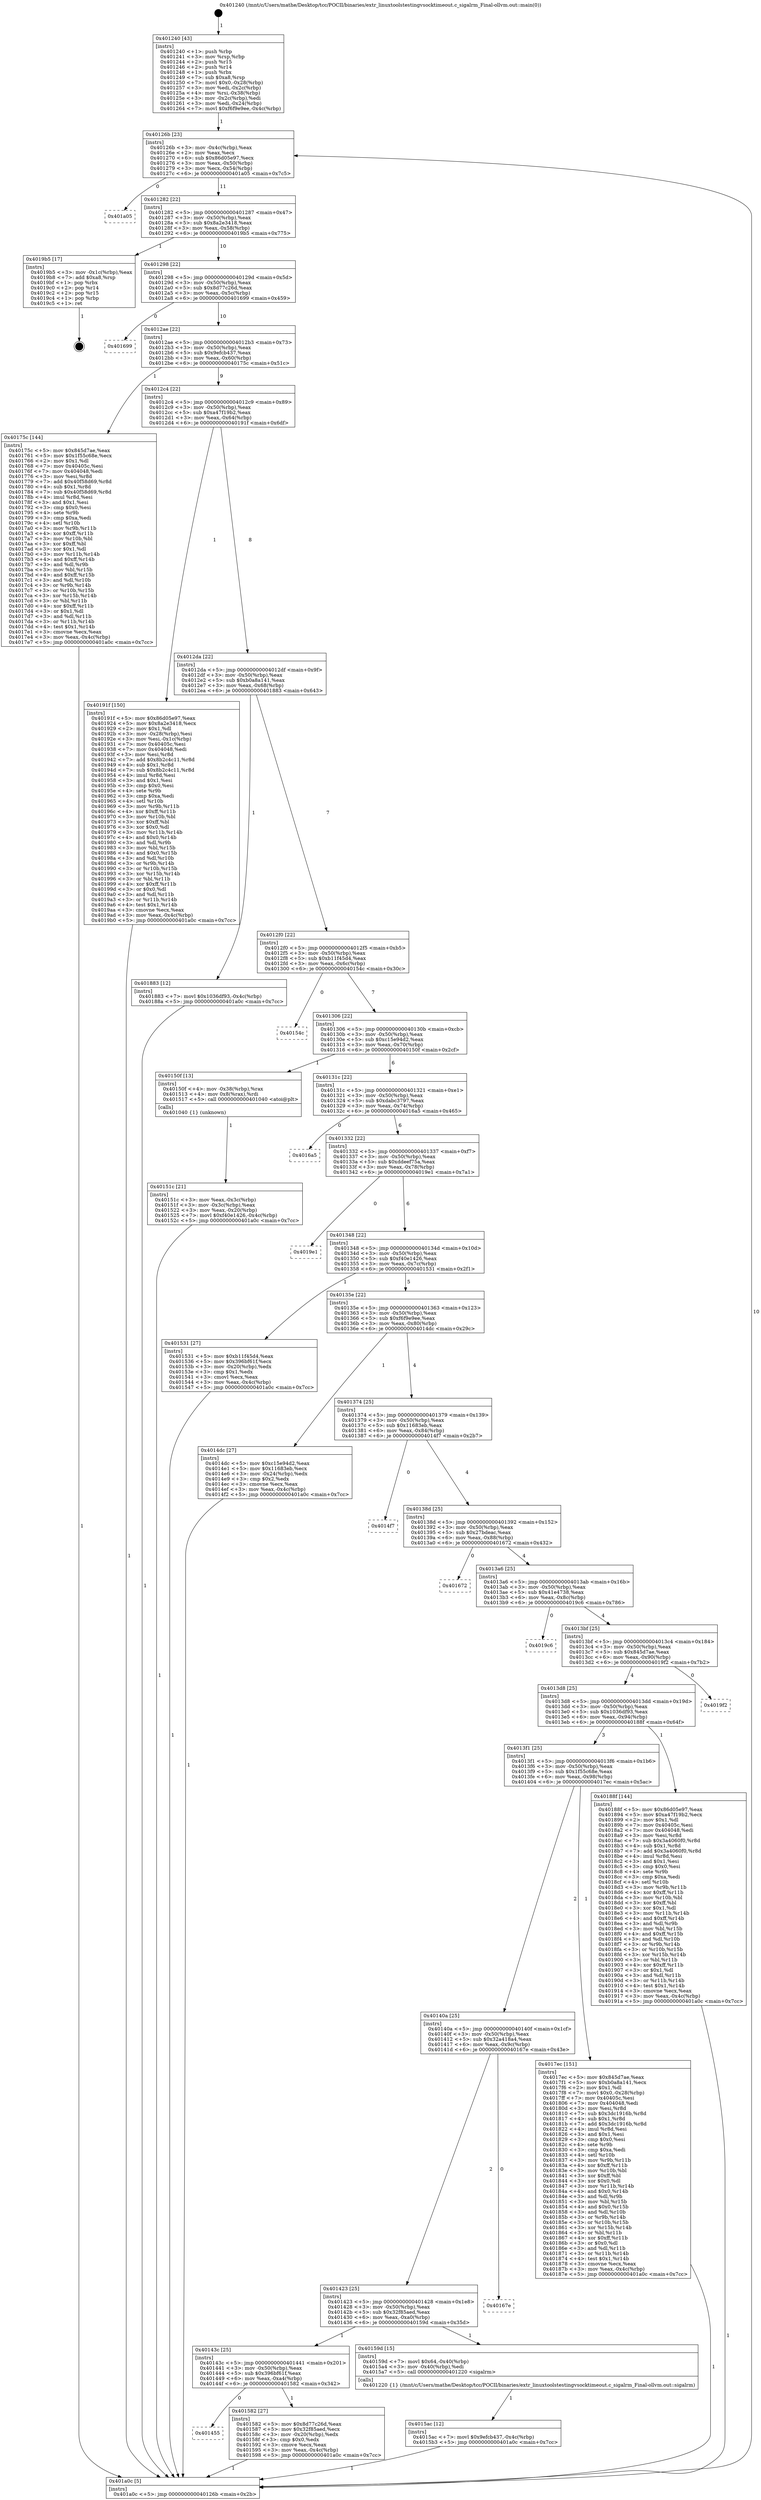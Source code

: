 digraph "0x401240" {
  label = "0x401240 (/mnt/c/Users/mathe/Desktop/tcc/POCII/binaries/extr_linuxtoolstestingvsocktimeout.c_sigalrm_Final-ollvm.out::main(0))"
  labelloc = "t"
  node[shape=record]

  Entry [label="",width=0.3,height=0.3,shape=circle,fillcolor=black,style=filled]
  "0x40126b" [label="{
     0x40126b [23]\l
     | [instrs]\l
     &nbsp;&nbsp;0x40126b \<+3\>: mov -0x4c(%rbp),%eax\l
     &nbsp;&nbsp;0x40126e \<+2\>: mov %eax,%ecx\l
     &nbsp;&nbsp;0x401270 \<+6\>: sub $0x86d05e97,%ecx\l
     &nbsp;&nbsp;0x401276 \<+3\>: mov %eax,-0x50(%rbp)\l
     &nbsp;&nbsp;0x401279 \<+3\>: mov %ecx,-0x54(%rbp)\l
     &nbsp;&nbsp;0x40127c \<+6\>: je 0000000000401a05 \<main+0x7c5\>\l
  }"]
  "0x401a05" [label="{
     0x401a05\l
  }", style=dashed]
  "0x401282" [label="{
     0x401282 [22]\l
     | [instrs]\l
     &nbsp;&nbsp;0x401282 \<+5\>: jmp 0000000000401287 \<main+0x47\>\l
     &nbsp;&nbsp;0x401287 \<+3\>: mov -0x50(%rbp),%eax\l
     &nbsp;&nbsp;0x40128a \<+5\>: sub $0x8a2e3418,%eax\l
     &nbsp;&nbsp;0x40128f \<+3\>: mov %eax,-0x58(%rbp)\l
     &nbsp;&nbsp;0x401292 \<+6\>: je 00000000004019b5 \<main+0x775\>\l
  }"]
  Exit [label="",width=0.3,height=0.3,shape=circle,fillcolor=black,style=filled,peripheries=2]
  "0x4019b5" [label="{
     0x4019b5 [17]\l
     | [instrs]\l
     &nbsp;&nbsp;0x4019b5 \<+3\>: mov -0x1c(%rbp),%eax\l
     &nbsp;&nbsp;0x4019b8 \<+7\>: add $0xa8,%rsp\l
     &nbsp;&nbsp;0x4019bf \<+1\>: pop %rbx\l
     &nbsp;&nbsp;0x4019c0 \<+2\>: pop %r14\l
     &nbsp;&nbsp;0x4019c2 \<+2\>: pop %r15\l
     &nbsp;&nbsp;0x4019c4 \<+1\>: pop %rbp\l
     &nbsp;&nbsp;0x4019c5 \<+1\>: ret\l
  }"]
  "0x401298" [label="{
     0x401298 [22]\l
     | [instrs]\l
     &nbsp;&nbsp;0x401298 \<+5\>: jmp 000000000040129d \<main+0x5d\>\l
     &nbsp;&nbsp;0x40129d \<+3\>: mov -0x50(%rbp),%eax\l
     &nbsp;&nbsp;0x4012a0 \<+5\>: sub $0x8d77c26d,%eax\l
     &nbsp;&nbsp;0x4012a5 \<+3\>: mov %eax,-0x5c(%rbp)\l
     &nbsp;&nbsp;0x4012a8 \<+6\>: je 0000000000401699 \<main+0x459\>\l
  }"]
  "0x4015ac" [label="{
     0x4015ac [12]\l
     | [instrs]\l
     &nbsp;&nbsp;0x4015ac \<+7\>: movl $0x9efcb437,-0x4c(%rbp)\l
     &nbsp;&nbsp;0x4015b3 \<+5\>: jmp 0000000000401a0c \<main+0x7cc\>\l
  }"]
  "0x401699" [label="{
     0x401699\l
  }", style=dashed]
  "0x4012ae" [label="{
     0x4012ae [22]\l
     | [instrs]\l
     &nbsp;&nbsp;0x4012ae \<+5\>: jmp 00000000004012b3 \<main+0x73\>\l
     &nbsp;&nbsp;0x4012b3 \<+3\>: mov -0x50(%rbp),%eax\l
     &nbsp;&nbsp;0x4012b6 \<+5\>: sub $0x9efcb437,%eax\l
     &nbsp;&nbsp;0x4012bb \<+3\>: mov %eax,-0x60(%rbp)\l
     &nbsp;&nbsp;0x4012be \<+6\>: je 000000000040175c \<main+0x51c\>\l
  }"]
  "0x401455" [label="{
     0x401455\l
  }", style=dashed]
  "0x40175c" [label="{
     0x40175c [144]\l
     | [instrs]\l
     &nbsp;&nbsp;0x40175c \<+5\>: mov $0x845d7ae,%eax\l
     &nbsp;&nbsp;0x401761 \<+5\>: mov $0x1f55c68e,%ecx\l
     &nbsp;&nbsp;0x401766 \<+2\>: mov $0x1,%dl\l
     &nbsp;&nbsp;0x401768 \<+7\>: mov 0x40405c,%esi\l
     &nbsp;&nbsp;0x40176f \<+7\>: mov 0x404048,%edi\l
     &nbsp;&nbsp;0x401776 \<+3\>: mov %esi,%r8d\l
     &nbsp;&nbsp;0x401779 \<+7\>: add $0x40f58d69,%r8d\l
     &nbsp;&nbsp;0x401780 \<+4\>: sub $0x1,%r8d\l
     &nbsp;&nbsp;0x401784 \<+7\>: sub $0x40f58d69,%r8d\l
     &nbsp;&nbsp;0x40178b \<+4\>: imul %r8d,%esi\l
     &nbsp;&nbsp;0x40178f \<+3\>: and $0x1,%esi\l
     &nbsp;&nbsp;0x401792 \<+3\>: cmp $0x0,%esi\l
     &nbsp;&nbsp;0x401795 \<+4\>: sete %r9b\l
     &nbsp;&nbsp;0x401799 \<+3\>: cmp $0xa,%edi\l
     &nbsp;&nbsp;0x40179c \<+4\>: setl %r10b\l
     &nbsp;&nbsp;0x4017a0 \<+3\>: mov %r9b,%r11b\l
     &nbsp;&nbsp;0x4017a3 \<+4\>: xor $0xff,%r11b\l
     &nbsp;&nbsp;0x4017a7 \<+3\>: mov %r10b,%bl\l
     &nbsp;&nbsp;0x4017aa \<+3\>: xor $0xff,%bl\l
     &nbsp;&nbsp;0x4017ad \<+3\>: xor $0x1,%dl\l
     &nbsp;&nbsp;0x4017b0 \<+3\>: mov %r11b,%r14b\l
     &nbsp;&nbsp;0x4017b3 \<+4\>: and $0xff,%r14b\l
     &nbsp;&nbsp;0x4017b7 \<+3\>: and %dl,%r9b\l
     &nbsp;&nbsp;0x4017ba \<+3\>: mov %bl,%r15b\l
     &nbsp;&nbsp;0x4017bd \<+4\>: and $0xff,%r15b\l
     &nbsp;&nbsp;0x4017c1 \<+3\>: and %dl,%r10b\l
     &nbsp;&nbsp;0x4017c4 \<+3\>: or %r9b,%r14b\l
     &nbsp;&nbsp;0x4017c7 \<+3\>: or %r10b,%r15b\l
     &nbsp;&nbsp;0x4017ca \<+3\>: xor %r15b,%r14b\l
     &nbsp;&nbsp;0x4017cd \<+3\>: or %bl,%r11b\l
     &nbsp;&nbsp;0x4017d0 \<+4\>: xor $0xff,%r11b\l
     &nbsp;&nbsp;0x4017d4 \<+3\>: or $0x1,%dl\l
     &nbsp;&nbsp;0x4017d7 \<+3\>: and %dl,%r11b\l
     &nbsp;&nbsp;0x4017da \<+3\>: or %r11b,%r14b\l
     &nbsp;&nbsp;0x4017dd \<+4\>: test $0x1,%r14b\l
     &nbsp;&nbsp;0x4017e1 \<+3\>: cmovne %ecx,%eax\l
     &nbsp;&nbsp;0x4017e4 \<+3\>: mov %eax,-0x4c(%rbp)\l
     &nbsp;&nbsp;0x4017e7 \<+5\>: jmp 0000000000401a0c \<main+0x7cc\>\l
  }"]
  "0x4012c4" [label="{
     0x4012c4 [22]\l
     | [instrs]\l
     &nbsp;&nbsp;0x4012c4 \<+5\>: jmp 00000000004012c9 \<main+0x89\>\l
     &nbsp;&nbsp;0x4012c9 \<+3\>: mov -0x50(%rbp),%eax\l
     &nbsp;&nbsp;0x4012cc \<+5\>: sub $0xa47f19b2,%eax\l
     &nbsp;&nbsp;0x4012d1 \<+3\>: mov %eax,-0x64(%rbp)\l
     &nbsp;&nbsp;0x4012d4 \<+6\>: je 000000000040191f \<main+0x6df\>\l
  }"]
  "0x401582" [label="{
     0x401582 [27]\l
     | [instrs]\l
     &nbsp;&nbsp;0x401582 \<+5\>: mov $0x8d77c26d,%eax\l
     &nbsp;&nbsp;0x401587 \<+5\>: mov $0x32f85aed,%ecx\l
     &nbsp;&nbsp;0x40158c \<+3\>: mov -0x20(%rbp),%edx\l
     &nbsp;&nbsp;0x40158f \<+3\>: cmp $0x0,%edx\l
     &nbsp;&nbsp;0x401592 \<+3\>: cmove %ecx,%eax\l
     &nbsp;&nbsp;0x401595 \<+3\>: mov %eax,-0x4c(%rbp)\l
     &nbsp;&nbsp;0x401598 \<+5\>: jmp 0000000000401a0c \<main+0x7cc\>\l
  }"]
  "0x40191f" [label="{
     0x40191f [150]\l
     | [instrs]\l
     &nbsp;&nbsp;0x40191f \<+5\>: mov $0x86d05e97,%eax\l
     &nbsp;&nbsp;0x401924 \<+5\>: mov $0x8a2e3418,%ecx\l
     &nbsp;&nbsp;0x401929 \<+2\>: mov $0x1,%dl\l
     &nbsp;&nbsp;0x40192b \<+3\>: mov -0x28(%rbp),%esi\l
     &nbsp;&nbsp;0x40192e \<+3\>: mov %esi,-0x1c(%rbp)\l
     &nbsp;&nbsp;0x401931 \<+7\>: mov 0x40405c,%esi\l
     &nbsp;&nbsp;0x401938 \<+7\>: mov 0x404048,%edi\l
     &nbsp;&nbsp;0x40193f \<+3\>: mov %esi,%r8d\l
     &nbsp;&nbsp;0x401942 \<+7\>: add $0x8b2c4c11,%r8d\l
     &nbsp;&nbsp;0x401949 \<+4\>: sub $0x1,%r8d\l
     &nbsp;&nbsp;0x40194d \<+7\>: sub $0x8b2c4c11,%r8d\l
     &nbsp;&nbsp;0x401954 \<+4\>: imul %r8d,%esi\l
     &nbsp;&nbsp;0x401958 \<+3\>: and $0x1,%esi\l
     &nbsp;&nbsp;0x40195b \<+3\>: cmp $0x0,%esi\l
     &nbsp;&nbsp;0x40195e \<+4\>: sete %r9b\l
     &nbsp;&nbsp;0x401962 \<+3\>: cmp $0xa,%edi\l
     &nbsp;&nbsp;0x401965 \<+4\>: setl %r10b\l
     &nbsp;&nbsp;0x401969 \<+3\>: mov %r9b,%r11b\l
     &nbsp;&nbsp;0x40196c \<+4\>: xor $0xff,%r11b\l
     &nbsp;&nbsp;0x401970 \<+3\>: mov %r10b,%bl\l
     &nbsp;&nbsp;0x401973 \<+3\>: xor $0xff,%bl\l
     &nbsp;&nbsp;0x401976 \<+3\>: xor $0x0,%dl\l
     &nbsp;&nbsp;0x401979 \<+3\>: mov %r11b,%r14b\l
     &nbsp;&nbsp;0x40197c \<+4\>: and $0x0,%r14b\l
     &nbsp;&nbsp;0x401980 \<+3\>: and %dl,%r9b\l
     &nbsp;&nbsp;0x401983 \<+3\>: mov %bl,%r15b\l
     &nbsp;&nbsp;0x401986 \<+4\>: and $0x0,%r15b\l
     &nbsp;&nbsp;0x40198a \<+3\>: and %dl,%r10b\l
     &nbsp;&nbsp;0x40198d \<+3\>: or %r9b,%r14b\l
     &nbsp;&nbsp;0x401990 \<+3\>: or %r10b,%r15b\l
     &nbsp;&nbsp;0x401993 \<+3\>: xor %r15b,%r14b\l
     &nbsp;&nbsp;0x401996 \<+3\>: or %bl,%r11b\l
     &nbsp;&nbsp;0x401999 \<+4\>: xor $0xff,%r11b\l
     &nbsp;&nbsp;0x40199d \<+3\>: or $0x0,%dl\l
     &nbsp;&nbsp;0x4019a0 \<+3\>: and %dl,%r11b\l
     &nbsp;&nbsp;0x4019a3 \<+3\>: or %r11b,%r14b\l
     &nbsp;&nbsp;0x4019a6 \<+4\>: test $0x1,%r14b\l
     &nbsp;&nbsp;0x4019aa \<+3\>: cmovne %ecx,%eax\l
     &nbsp;&nbsp;0x4019ad \<+3\>: mov %eax,-0x4c(%rbp)\l
     &nbsp;&nbsp;0x4019b0 \<+5\>: jmp 0000000000401a0c \<main+0x7cc\>\l
  }"]
  "0x4012da" [label="{
     0x4012da [22]\l
     | [instrs]\l
     &nbsp;&nbsp;0x4012da \<+5\>: jmp 00000000004012df \<main+0x9f\>\l
     &nbsp;&nbsp;0x4012df \<+3\>: mov -0x50(%rbp),%eax\l
     &nbsp;&nbsp;0x4012e2 \<+5\>: sub $0xb0a8a141,%eax\l
     &nbsp;&nbsp;0x4012e7 \<+3\>: mov %eax,-0x68(%rbp)\l
     &nbsp;&nbsp;0x4012ea \<+6\>: je 0000000000401883 \<main+0x643\>\l
  }"]
  "0x40143c" [label="{
     0x40143c [25]\l
     | [instrs]\l
     &nbsp;&nbsp;0x40143c \<+5\>: jmp 0000000000401441 \<main+0x201\>\l
     &nbsp;&nbsp;0x401441 \<+3\>: mov -0x50(%rbp),%eax\l
     &nbsp;&nbsp;0x401444 \<+5\>: sub $0x396bf61f,%eax\l
     &nbsp;&nbsp;0x401449 \<+6\>: mov %eax,-0xa4(%rbp)\l
     &nbsp;&nbsp;0x40144f \<+6\>: je 0000000000401582 \<main+0x342\>\l
  }"]
  "0x401883" [label="{
     0x401883 [12]\l
     | [instrs]\l
     &nbsp;&nbsp;0x401883 \<+7\>: movl $0x1036df93,-0x4c(%rbp)\l
     &nbsp;&nbsp;0x40188a \<+5\>: jmp 0000000000401a0c \<main+0x7cc\>\l
  }"]
  "0x4012f0" [label="{
     0x4012f0 [22]\l
     | [instrs]\l
     &nbsp;&nbsp;0x4012f0 \<+5\>: jmp 00000000004012f5 \<main+0xb5\>\l
     &nbsp;&nbsp;0x4012f5 \<+3\>: mov -0x50(%rbp),%eax\l
     &nbsp;&nbsp;0x4012f8 \<+5\>: sub $0xb11f45d4,%eax\l
     &nbsp;&nbsp;0x4012fd \<+3\>: mov %eax,-0x6c(%rbp)\l
     &nbsp;&nbsp;0x401300 \<+6\>: je 000000000040154c \<main+0x30c\>\l
  }"]
  "0x40159d" [label="{
     0x40159d [15]\l
     | [instrs]\l
     &nbsp;&nbsp;0x40159d \<+7\>: movl $0x64,-0x40(%rbp)\l
     &nbsp;&nbsp;0x4015a4 \<+3\>: mov -0x40(%rbp),%edi\l
     &nbsp;&nbsp;0x4015a7 \<+5\>: call 0000000000401220 \<sigalrm\>\l
     | [calls]\l
     &nbsp;&nbsp;0x401220 \{1\} (/mnt/c/Users/mathe/Desktop/tcc/POCII/binaries/extr_linuxtoolstestingvsocktimeout.c_sigalrm_Final-ollvm.out::sigalrm)\l
  }"]
  "0x40154c" [label="{
     0x40154c\l
  }", style=dashed]
  "0x401306" [label="{
     0x401306 [22]\l
     | [instrs]\l
     &nbsp;&nbsp;0x401306 \<+5\>: jmp 000000000040130b \<main+0xcb\>\l
     &nbsp;&nbsp;0x40130b \<+3\>: mov -0x50(%rbp),%eax\l
     &nbsp;&nbsp;0x40130e \<+5\>: sub $0xc15e94d2,%eax\l
     &nbsp;&nbsp;0x401313 \<+3\>: mov %eax,-0x70(%rbp)\l
     &nbsp;&nbsp;0x401316 \<+6\>: je 000000000040150f \<main+0x2cf\>\l
  }"]
  "0x401423" [label="{
     0x401423 [25]\l
     | [instrs]\l
     &nbsp;&nbsp;0x401423 \<+5\>: jmp 0000000000401428 \<main+0x1e8\>\l
     &nbsp;&nbsp;0x401428 \<+3\>: mov -0x50(%rbp),%eax\l
     &nbsp;&nbsp;0x40142b \<+5\>: sub $0x32f85aed,%eax\l
     &nbsp;&nbsp;0x401430 \<+6\>: mov %eax,-0xa0(%rbp)\l
     &nbsp;&nbsp;0x401436 \<+6\>: je 000000000040159d \<main+0x35d\>\l
  }"]
  "0x40150f" [label="{
     0x40150f [13]\l
     | [instrs]\l
     &nbsp;&nbsp;0x40150f \<+4\>: mov -0x38(%rbp),%rax\l
     &nbsp;&nbsp;0x401513 \<+4\>: mov 0x8(%rax),%rdi\l
     &nbsp;&nbsp;0x401517 \<+5\>: call 0000000000401040 \<atoi@plt\>\l
     | [calls]\l
     &nbsp;&nbsp;0x401040 \{1\} (unknown)\l
  }"]
  "0x40131c" [label="{
     0x40131c [22]\l
     | [instrs]\l
     &nbsp;&nbsp;0x40131c \<+5\>: jmp 0000000000401321 \<main+0xe1\>\l
     &nbsp;&nbsp;0x401321 \<+3\>: mov -0x50(%rbp),%eax\l
     &nbsp;&nbsp;0x401324 \<+5\>: sub $0xdabc3797,%eax\l
     &nbsp;&nbsp;0x401329 \<+3\>: mov %eax,-0x74(%rbp)\l
     &nbsp;&nbsp;0x40132c \<+6\>: je 00000000004016a5 \<main+0x465\>\l
  }"]
  "0x40167e" [label="{
     0x40167e\l
  }", style=dashed]
  "0x4016a5" [label="{
     0x4016a5\l
  }", style=dashed]
  "0x401332" [label="{
     0x401332 [22]\l
     | [instrs]\l
     &nbsp;&nbsp;0x401332 \<+5\>: jmp 0000000000401337 \<main+0xf7\>\l
     &nbsp;&nbsp;0x401337 \<+3\>: mov -0x50(%rbp),%eax\l
     &nbsp;&nbsp;0x40133a \<+5\>: sub $0xddeef75a,%eax\l
     &nbsp;&nbsp;0x40133f \<+3\>: mov %eax,-0x78(%rbp)\l
     &nbsp;&nbsp;0x401342 \<+6\>: je 00000000004019e1 \<main+0x7a1\>\l
  }"]
  "0x40140a" [label="{
     0x40140a [25]\l
     | [instrs]\l
     &nbsp;&nbsp;0x40140a \<+5\>: jmp 000000000040140f \<main+0x1cf\>\l
     &nbsp;&nbsp;0x40140f \<+3\>: mov -0x50(%rbp),%eax\l
     &nbsp;&nbsp;0x401412 \<+5\>: sub $0x32a418a4,%eax\l
     &nbsp;&nbsp;0x401417 \<+6\>: mov %eax,-0x9c(%rbp)\l
     &nbsp;&nbsp;0x40141d \<+6\>: je 000000000040167e \<main+0x43e\>\l
  }"]
  "0x4019e1" [label="{
     0x4019e1\l
  }", style=dashed]
  "0x401348" [label="{
     0x401348 [22]\l
     | [instrs]\l
     &nbsp;&nbsp;0x401348 \<+5\>: jmp 000000000040134d \<main+0x10d\>\l
     &nbsp;&nbsp;0x40134d \<+3\>: mov -0x50(%rbp),%eax\l
     &nbsp;&nbsp;0x401350 \<+5\>: sub $0xf40e1426,%eax\l
     &nbsp;&nbsp;0x401355 \<+3\>: mov %eax,-0x7c(%rbp)\l
     &nbsp;&nbsp;0x401358 \<+6\>: je 0000000000401531 \<main+0x2f1\>\l
  }"]
  "0x4017ec" [label="{
     0x4017ec [151]\l
     | [instrs]\l
     &nbsp;&nbsp;0x4017ec \<+5\>: mov $0x845d7ae,%eax\l
     &nbsp;&nbsp;0x4017f1 \<+5\>: mov $0xb0a8a141,%ecx\l
     &nbsp;&nbsp;0x4017f6 \<+2\>: mov $0x1,%dl\l
     &nbsp;&nbsp;0x4017f8 \<+7\>: movl $0x0,-0x28(%rbp)\l
     &nbsp;&nbsp;0x4017ff \<+7\>: mov 0x40405c,%esi\l
     &nbsp;&nbsp;0x401806 \<+7\>: mov 0x404048,%edi\l
     &nbsp;&nbsp;0x40180d \<+3\>: mov %esi,%r8d\l
     &nbsp;&nbsp;0x401810 \<+7\>: sub $0x3dc1916b,%r8d\l
     &nbsp;&nbsp;0x401817 \<+4\>: sub $0x1,%r8d\l
     &nbsp;&nbsp;0x40181b \<+7\>: add $0x3dc1916b,%r8d\l
     &nbsp;&nbsp;0x401822 \<+4\>: imul %r8d,%esi\l
     &nbsp;&nbsp;0x401826 \<+3\>: and $0x1,%esi\l
     &nbsp;&nbsp;0x401829 \<+3\>: cmp $0x0,%esi\l
     &nbsp;&nbsp;0x40182c \<+4\>: sete %r9b\l
     &nbsp;&nbsp;0x401830 \<+3\>: cmp $0xa,%edi\l
     &nbsp;&nbsp;0x401833 \<+4\>: setl %r10b\l
     &nbsp;&nbsp;0x401837 \<+3\>: mov %r9b,%r11b\l
     &nbsp;&nbsp;0x40183a \<+4\>: xor $0xff,%r11b\l
     &nbsp;&nbsp;0x40183e \<+3\>: mov %r10b,%bl\l
     &nbsp;&nbsp;0x401841 \<+3\>: xor $0xff,%bl\l
     &nbsp;&nbsp;0x401844 \<+3\>: xor $0x0,%dl\l
     &nbsp;&nbsp;0x401847 \<+3\>: mov %r11b,%r14b\l
     &nbsp;&nbsp;0x40184a \<+4\>: and $0x0,%r14b\l
     &nbsp;&nbsp;0x40184e \<+3\>: and %dl,%r9b\l
     &nbsp;&nbsp;0x401851 \<+3\>: mov %bl,%r15b\l
     &nbsp;&nbsp;0x401854 \<+4\>: and $0x0,%r15b\l
     &nbsp;&nbsp;0x401858 \<+3\>: and %dl,%r10b\l
     &nbsp;&nbsp;0x40185b \<+3\>: or %r9b,%r14b\l
     &nbsp;&nbsp;0x40185e \<+3\>: or %r10b,%r15b\l
     &nbsp;&nbsp;0x401861 \<+3\>: xor %r15b,%r14b\l
     &nbsp;&nbsp;0x401864 \<+3\>: or %bl,%r11b\l
     &nbsp;&nbsp;0x401867 \<+4\>: xor $0xff,%r11b\l
     &nbsp;&nbsp;0x40186b \<+3\>: or $0x0,%dl\l
     &nbsp;&nbsp;0x40186e \<+3\>: and %dl,%r11b\l
     &nbsp;&nbsp;0x401871 \<+3\>: or %r11b,%r14b\l
     &nbsp;&nbsp;0x401874 \<+4\>: test $0x1,%r14b\l
     &nbsp;&nbsp;0x401878 \<+3\>: cmovne %ecx,%eax\l
     &nbsp;&nbsp;0x40187b \<+3\>: mov %eax,-0x4c(%rbp)\l
     &nbsp;&nbsp;0x40187e \<+5\>: jmp 0000000000401a0c \<main+0x7cc\>\l
  }"]
  "0x401531" [label="{
     0x401531 [27]\l
     | [instrs]\l
     &nbsp;&nbsp;0x401531 \<+5\>: mov $0xb11f45d4,%eax\l
     &nbsp;&nbsp;0x401536 \<+5\>: mov $0x396bf61f,%ecx\l
     &nbsp;&nbsp;0x40153b \<+3\>: mov -0x20(%rbp),%edx\l
     &nbsp;&nbsp;0x40153e \<+3\>: cmp $0x1,%edx\l
     &nbsp;&nbsp;0x401541 \<+3\>: cmovl %ecx,%eax\l
     &nbsp;&nbsp;0x401544 \<+3\>: mov %eax,-0x4c(%rbp)\l
     &nbsp;&nbsp;0x401547 \<+5\>: jmp 0000000000401a0c \<main+0x7cc\>\l
  }"]
  "0x40135e" [label="{
     0x40135e [22]\l
     | [instrs]\l
     &nbsp;&nbsp;0x40135e \<+5\>: jmp 0000000000401363 \<main+0x123\>\l
     &nbsp;&nbsp;0x401363 \<+3\>: mov -0x50(%rbp),%eax\l
     &nbsp;&nbsp;0x401366 \<+5\>: sub $0xf6f9e9ee,%eax\l
     &nbsp;&nbsp;0x40136b \<+3\>: mov %eax,-0x80(%rbp)\l
     &nbsp;&nbsp;0x40136e \<+6\>: je 00000000004014dc \<main+0x29c\>\l
  }"]
  "0x4013f1" [label="{
     0x4013f1 [25]\l
     | [instrs]\l
     &nbsp;&nbsp;0x4013f1 \<+5\>: jmp 00000000004013f6 \<main+0x1b6\>\l
     &nbsp;&nbsp;0x4013f6 \<+3\>: mov -0x50(%rbp),%eax\l
     &nbsp;&nbsp;0x4013f9 \<+5\>: sub $0x1f55c68e,%eax\l
     &nbsp;&nbsp;0x4013fe \<+6\>: mov %eax,-0x98(%rbp)\l
     &nbsp;&nbsp;0x401404 \<+6\>: je 00000000004017ec \<main+0x5ac\>\l
  }"]
  "0x4014dc" [label="{
     0x4014dc [27]\l
     | [instrs]\l
     &nbsp;&nbsp;0x4014dc \<+5\>: mov $0xc15e94d2,%eax\l
     &nbsp;&nbsp;0x4014e1 \<+5\>: mov $0x11683eb,%ecx\l
     &nbsp;&nbsp;0x4014e6 \<+3\>: mov -0x24(%rbp),%edx\l
     &nbsp;&nbsp;0x4014e9 \<+3\>: cmp $0x2,%edx\l
     &nbsp;&nbsp;0x4014ec \<+3\>: cmovne %ecx,%eax\l
     &nbsp;&nbsp;0x4014ef \<+3\>: mov %eax,-0x4c(%rbp)\l
     &nbsp;&nbsp;0x4014f2 \<+5\>: jmp 0000000000401a0c \<main+0x7cc\>\l
  }"]
  "0x401374" [label="{
     0x401374 [25]\l
     | [instrs]\l
     &nbsp;&nbsp;0x401374 \<+5\>: jmp 0000000000401379 \<main+0x139\>\l
     &nbsp;&nbsp;0x401379 \<+3\>: mov -0x50(%rbp),%eax\l
     &nbsp;&nbsp;0x40137c \<+5\>: sub $0x11683eb,%eax\l
     &nbsp;&nbsp;0x401381 \<+6\>: mov %eax,-0x84(%rbp)\l
     &nbsp;&nbsp;0x401387 \<+6\>: je 00000000004014f7 \<main+0x2b7\>\l
  }"]
  "0x401a0c" [label="{
     0x401a0c [5]\l
     | [instrs]\l
     &nbsp;&nbsp;0x401a0c \<+5\>: jmp 000000000040126b \<main+0x2b\>\l
  }"]
  "0x401240" [label="{
     0x401240 [43]\l
     | [instrs]\l
     &nbsp;&nbsp;0x401240 \<+1\>: push %rbp\l
     &nbsp;&nbsp;0x401241 \<+3\>: mov %rsp,%rbp\l
     &nbsp;&nbsp;0x401244 \<+2\>: push %r15\l
     &nbsp;&nbsp;0x401246 \<+2\>: push %r14\l
     &nbsp;&nbsp;0x401248 \<+1\>: push %rbx\l
     &nbsp;&nbsp;0x401249 \<+7\>: sub $0xa8,%rsp\l
     &nbsp;&nbsp;0x401250 \<+7\>: movl $0x0,-0x28(%rbp)\l
     &nbsp;&nbsp;0x401257 \<+3\>: mov %edi,-0x2c(%rbp)\l
     &nbsp;&nbsp;0x40125a \<+4\>: mov %rsi,-0x38(%rbp)\l
     &nbsp;&nbsp;0x40125e \<+3\>: mov -0x2c(%rbp),%edi\l
     &nbsp;&nbsp;0x401261 \<+3\>: mov %edi,-0x24(%rbp)\l
     &nbsp;&nbsp;0x401264 \<+7\>: movl $0xf6f9e9ee,-0x4c(%rbp)\l
  }"]
  "0x40151c" [label="{
     0x40151c [21]\l
     | [instrs]\l
     &nbsp;&nbsp;0x40151c \<+3\>: mov %eax,-0x3c(%rbp)\l
     &nbsp;&nbsp;0x40151f \<+3\>: mov -0x3c(%rbp),%eax\l
     &nbsp;&nbsp;0x401522 \<+3\>: mov %eax,-0x20(%rbp)\l
     &nbsp;&nbsp;0x401525 \<+7\>: movl $0xf40e1426,-0x4c(%rbp)\l
     &nbsp;&nbsp;0x40152c \<+5\>: jmp 0000000000401a0c \<main+0x7cc\>\l
  }"]
  "0x40188f" [label="{
     0x40188f [144]\l
     | [instrs]\l
     &nbsp;&nbsp;0x40188f \<+5\>: mov $0x86d05e97,%eax\l
     &nbsp;&nbsp;0x401894 \<+5\>: mov $0xa47f19b2,%ecx\l
     &nbsp;&nbsp;0x401899 \<+2\>: mov $0x1,%dl\l
     &nbsp;&nbsp;0x40189b \<+7\>: mov 0x40405c,%esi\l
     &nbsp;&nbsp;0x4018a2 \<+7\>: mov 0x404048,%edi\l
     &nbsp;&nbsp;0x4018a9 \<+3\>: mov %esi,%r8d\l
     &nbsp;&nbsp;0x4018ac \<+7\>: sub $0x3a4060f0,%r8d\l
     &nbsp;&nbsp;0x4018b3 \<+4\>: sub $0x1,%r8d\l
     &nbsp;&nbsp;0x4018b7 \<+7\>: add $0x3a4060f0,%r8d\l
     &nbsp;&nbsp;0x4018be \<+4\>: imul %r8d,%esi\l
     &nbsp;&nbsp;0x4018c2 \<+3\>: and $0x1,%esi\l
     &nbsp;&nbsp;0x4018c5 \<+3\>: cmp $0x0,%esi\l
     &nbsp;&nbsp;0x4018c8 \<+4\>: sete %r9b\l
     &nbsp;&nbsp;0x4018cc \<+3\>: cmp $0xa,%edi\l
     &nbsp;&nbsp;0x4018cf \<+4\>: setl %r10b\l
     &nbsp;&nbsp;0x4018d3 \<+3\>: mov %r9b,%r11b\l
     &nbsp;&nbsp;0x4018d6 \<+4\>: xor $0xff,%r11b\l
     &nbsp;&nbsp;0x4018da \<+3\>: mov %r10b,%bl\l
     &nbsp;&nbsp;0x4018dd \<+3\>: xor $0xff,%bl\l
     &nbsp;&nbsp;0x4018e0 \<+3\>: xor $0x1,%dl\l
     &nbsp;&nbsp;0x4018e3 \<+3\>: mov %r11b,%r14b\l
     &nbsp;&nbsp;0x4018e6 \<+4\>: and $0xff,%r14b\l
     &nbsp;&nbsp;0x4018ea \<+3\>: and %dl,%r9b\l
     &nbsp;&nbsp;0x4018ed \<+3\>: mov %bl,%r15b\l
     &nbsp;&nbsp;0x4018f0 \<+4\>: and $0xff,%r15b\l
     &nbsp;&nbsp;0x4018f4 \<+3\>: and %dl,%r10b\l
     &nbsp;&nbsp;0x4018f7 \<+3\>: or %r9b,%r14b\l
     &nbsp;&nbsp;0x4018fa \<+3\>: or %r10b,%r15b\l
     &nbsp;&nbsp;0x4018fd \<+3\>: xor %r15b,%r14b\l
     &nbsp;&nbsp;0x401900 \<+3\>: or %bl,%r11b\l
     &nbsp;&nbsp;0x401903 \<+4\>: xor $0xff,%r11b\l
     &nbsp;&nbsp;0x401907 \<+3\>: or $0x1,%dl\l
     &nbsp;&nbsp;0x40190a \<+3\>: and %dl,%r11b\l
     &nbsp;&nbsp;0x40190d \<+3\>: or %r11b,%r14b\l
     &nbsp;&nbsp;0x401910 \<+4\>: test $0x1,%r14b\l
     &nbsp;&nbsp;0x401914 \<+3\>: cmovne %ecx,%eax\l
     &nbsp;&nbsp;0x401917 \<+3\>: mov %eax,-0x4c(%rbp)\l
     &nbsp;&nbsp;0x40191a \<+5\>: jmp 0000000000401a0c \<main+0x7cc\>\l
  }"]
  "0x4014f7" [label="{
     0x4014f7\l
  }", style=dashed]
  "0x40138d" [label="{
     0x40138d [25]\l
     | [instrs]\l
     &nbsp;&nbsp;0x40138d \<+5\>: jmp 0000000000401392 \<main+0x152\>\l
     &nbsp;&nbsp;0x401392 \<+3\>: mov -0x50(%rbp),%eax\l
     &nbsp;&nbsp;0x401395 \<+5\>: sub $0x27bdeac,%eax\l
     &nbsp;&nbsp;0x40139a \<+6\>: mov %eax,-0x88(%rbp)\l
     &nbsp;&nbsp;0x4013a0 \<+6\>: je 0000000000401672 \<main+0x432\>\l
  }"]
  "0x4013d8" [label="{
     0x4013d8 [25]\l
     | [instrs]\l
     &nbsp;&nbsp;0x4013d8 \<+5\>: jmp 00000000004013dd \<main+0x19d\>\l
     &nbsp;&nbsp;0x4013dd \<+3\>: mov -0x50(%rbp),%eax\l
     &nbsp;&nbsp;0x4013e0 \<+5\>: sub $0x1036df93,%eax\l
     &nbsp;&nbsp;0x4013e5 \<+6\>: mov %eax,-0x94(%rbp)\l
     &nbsp;&nbsp;0x4013eb \<+6\>: je 000000000040188f \<main+0x64f\>\l
  }"]
  "0x401672" [label="{
     0x401672\l
  }", style=dashed]
  "0x4013a6" [label="{
     0x4013a6 [25]\l
     | [instrs]\l
     &nbsp;&nbsp;0x4013a6 \<+5\>: jmp 00000000004013ab \<main+0x16b\>\l
     &nbsp;&nbsp;0x4013ab \<+3\>: mov -0x50(%rbp),%eax\l
     &nbsp;&nbsp;0x4013ae \<+5\>: sub $0x41e4738,%eax\l
     &nbsp;&nbsp;0x4013b3 \<+6\>: mov %eax,-0x8c(%rbp)\l
     &nbsp;&nbsp;0x4013b9 \<+6\>: je 00000000004019c6 \<main+0x786\>\l
  }"]
  "0x4019f2" [label="{
     0x4019f2\l
  }", style=dashed]
  "0x4019c6" [label="{
     0x4019c6\l
  }", style=dashed]
  "0x4013bf" [label="{
     0x4013bf [25]\l
     | [instrs]\l
     &nbsp;&nbsp;0x4013bf \<+5\>: jmp 00000000004013c4 \<main+0x184\>\l
     &nbsp;&nbsp;0x4013c4 \<+3\>: mov -0x50(%rbp),%eax\l
     &nbsp;&nbsp;0x4013c7 \<+5\>: sub $0x845d7ae,%eax\l
     &nbsp;&nbsp;0x4013cc \<+6\>: mov %eax,-0x90(%rbp)\l
     &nbsp;&nbsp;0x4013d2 \<+6\>: je 00000000004019f2 \<main+0x7b2\>\l
  }"]
  Entry -> "0x401240" [label=" 1"]
  "0x40126b" -> "0x401a05" [label=" 0"]
  "0x40126b" -> "0x401282" [label=" 11"]
  "0x4019b5" -> Exit [label=" 1"]
  "0x401282" -> "0x4019b5" [label=" 1"]
  "0x401282" -> "0x401298" [label=" 10"]
  "0x40191f" -> "0x401a0c" [label=" 1"]
  "0x401298" -> "0x401699" [label=" 0"]
  "0x401298" -> "0x4012ae" [label=" 10"]
  "0x40188f" -> "0x401a0c" [label=" 1"]
  "0x4012ae" -> "0x40175c" [label=" 1"]
  "0x4012ae" -> "0x4012c4" [label=" 9"]
  "0x401883" -> "0x401a0c" [label=" 1"]
  "0x4012c4" -> "0x40191f" [label=" 1"]
  "0x4012c4" -> "0x4012da" [label=" 8"]
  "0x4017ec" -> "0x401a0c" [label=" 1"]
  "0x4012da" -> "0x401883" [label=" 1"]
  "0x4012da" -> "0x4012f0" [label=" 7"]
  "0x4015ac" -> "0x401a0c" [label=" 1"]
  "0x4012f0" -> "0x40154c" [label=" 0"]
  "0x4012f0" -> "0x401306" [label=" 7"]
  "0x40159d" -> "0x4015ac" [label=" 1"]
  "0x401306" -> "0x40150f" [label=" 1"]
  "0x401306" -> "0x40131c" [label=" 6"]
  "0x40143c" -> "0x401455" [label=" 0"]
  "0x40131c" -> "0x4016a5" [label=" 0"]
  "0x40131c" -> "0x401332" [label=" 6"]
  "0x40143c" -> "0x401582" [label=" 1"]
  "0x401332" -> "0x4019e1" [label=" 0"]
  "0x401332" -> "0x401348" [label=" 6"]
  "0x401423" -> "0x40143c" [label=" 1"]
  "0x401348" -> "0x401531" [label=" 1"]
  "0x401348" -> "0x40135e" [label=" 5"]
  "0x401423" -> "0x40159d" [label=" 1"]
  "0x40135e" -> "0x4014dc" [label=" 1"]
  "0x40135e" -> "0x401374" [label=" 4"]
  "0x4014dc" -> "0x401a0c" [label=" 1"]
  "0x401240" -> "0x40126b" [label=" 1"]
  "0x401a0c" -> "0x40126b" [label=" 10"]
  "0x40150f" -> "0x40151c" [label=" 1"]
  "0x40151c" -> "0x401a0c" [label=" 1"]
  "0x401531" -> "0x401a0c" [label=" 1"]
  "0x40140a" -> "0x401423" [label=" 2"]
  "0x401374" -> "0x4014f7" [label=" 0"]
  "0x401374" -> "0x40138d" [label=" 4"]
  "0x40140a" -> "0x40167e" [label=" 0"]
  "0x40138d" -> "0x401672" [label=" 0"]
  "0x40138d" -> "0x4013a6" [label=" 4"]
  "0x4013f1" -> "0x40140a" [label=" 2"]
  "0x4013a6" -> "0x4019c6" [label=" 0"]
  "0x4013a6" -> "0x4013bf" [label=" 4"]
  "0x4013f1" -> "0x4017ec" [label=" 1"]
  "0x4013bf" -> "0x4019f2" [label=" 0"]
  "0x4013bf" -> "0x4013d8" [label=" 4"]
  "0x40175c" -> "0x401a0c" [label=" 1"]
  "0x4013d8" -> "0x40188f" [label=" 1"]
  "0x4013d8" -> "0x4013f1" [label=" 3"]
  "0x401582" -> "0x401a0c" [label=" 1"]
}
